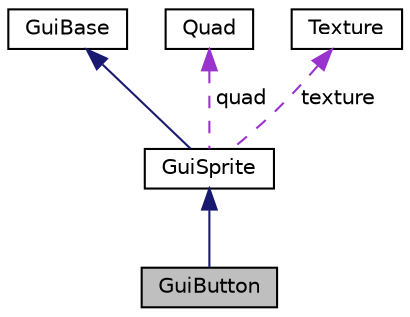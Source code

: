 digraph "GuiButton"
{
 // INTERACTIVE_SVG=YES
 // LATEX_PDF_SIZE
  edge [fontname="Helvetica",fontsize="10",labelfontname="Helvetica",labelfontsize="10"];
  node [fontname="Helvetica",fontsize="10",shape=record];
  Node1 [label="GuiButton",height=0.2,width=0.4,color="black", fillcolor="grey75", style="filled", fontcolor="black",tooltip=" "];
  Node2 -> Node1 [dir="back",color="midnightblue",fontsize="10",style="solid",fontname="Helvetica"];
  Node2 [label="GuiSprite",height=0.2,width=0.4,color="black", fillcolor="white", style="filled",URL="$d1/db9/class_gui_sprite.html",tooltip=" "];
  Node3 -> Node2 [dir="back",color="midnightblue",fontsize="10",style="solid",fontname="Helvetica"];
  Node3 [label="GuiBase",height=0.2,width=0.4,color="black", fillcolor="white", style="filled",URL="$d1/d39/class_gui_base.html",tooltip=" "];
  Node4 -> Node2 [dir="back",color="darkorchid3",fontsize="10",style="dashed",label=" quad" ,fontname="Helvetica"];
  Node4 [label="Quad",height=0.2,width=0.4,color="black", fillcolor="white", style="filled",URL="$d3/df8/class_quad.html",tooltip=" "];
  Node5 -> Node2 [dir="back",color="darkorchid3",fontsize="10",style="dashed",label=" texture" ,fontname="Helvetica"];
  Node5 [label="Texture",height=0.2,width=0.4,color="black", fillcolor="white", style="filled",URL="$d2/d7f/class_texture.html",tooltip=" "];
}
